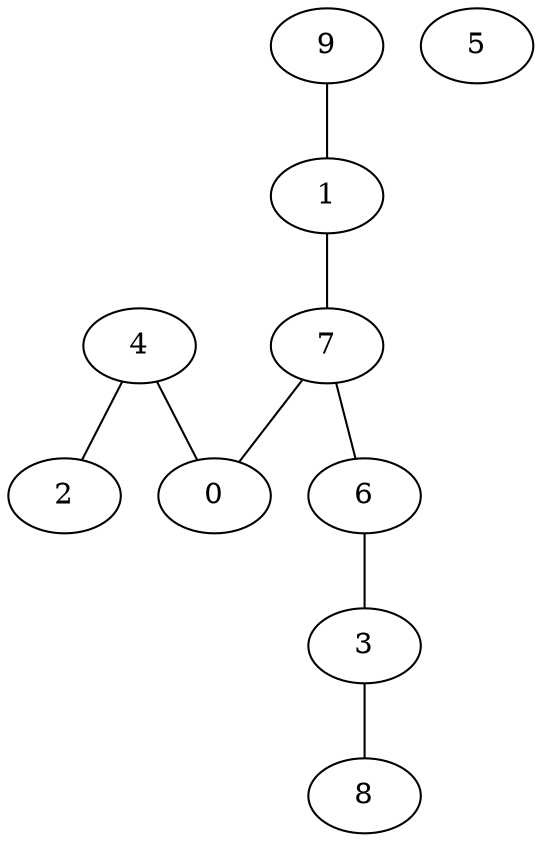 graph G {
  1;
  7;
  0;
  4;
  2;
  6;
  3;
  8;
  9;
  5;
   1 -- 7;
   7 -- 0;
   4 -- 0;
   4 -- 2;
   7 -- 6;
   6 -- 3;
   3 -- 8;
   9 -- 1;
}
